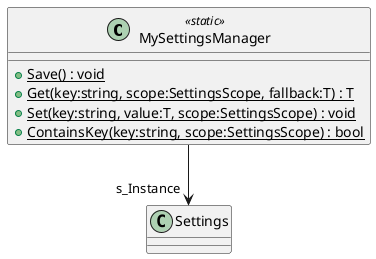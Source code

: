 @startuml
class MySettingsManager <<static>> {
    + {static} Save() : void
    + {static} Get(key:string, scope:SettingsScope, fallback:T) : T
    + {static} Set(key:string, value:T, scope:SettingsScope) : void
    + {static} ContainsKey(key:string, scope:SettingsScope) : bool
}
MySettingsManager --> "s_Instance" Settings
@enduml
